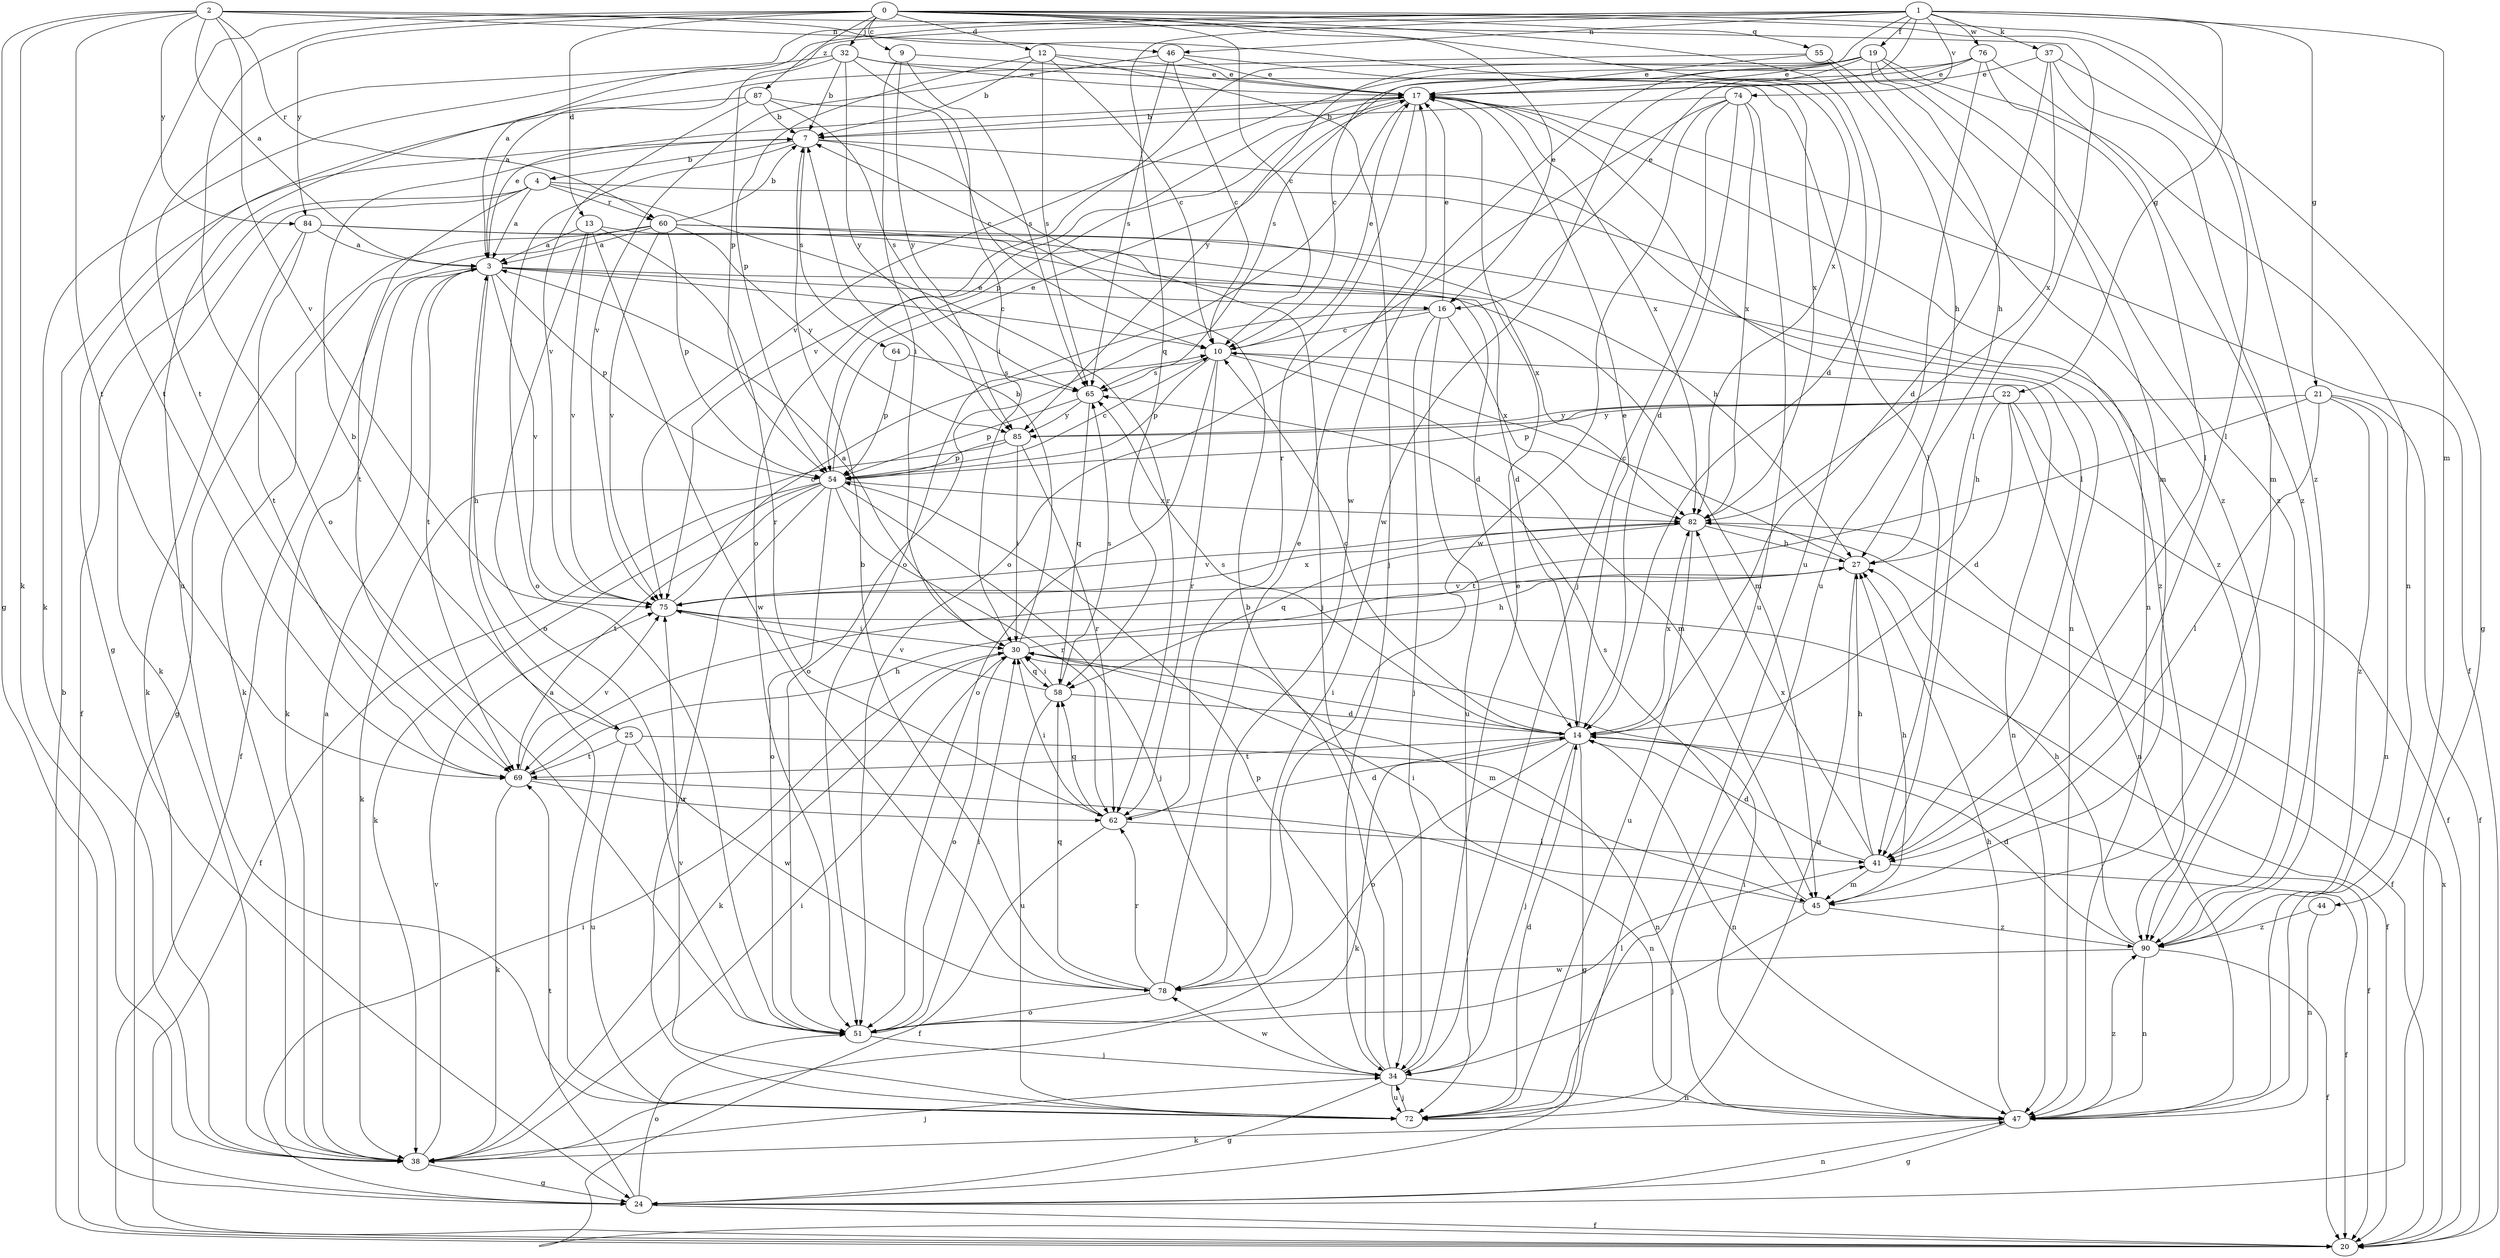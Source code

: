 strict digraph  {
0;
1;
2;
3;
4;
7;
9;
10;
12;
13;
14;
16;
17;
19;
20;
21;
22;
24;
25;
27;
30;
32;
34;
37;
38;
41;
44;
45;
46;
47;
51;
54;
55;
58;
60;
62;
64;
65;
69;
72;
74;
75;
76;
78;
82;
84;
85;
87;
90;
0 -> 9  [label=c];
0 -> 10  [label=c];
0 -> 12  [label=d];
0 -> 13  [label=d];
0 -> 14  [label=d];
0 -> 16  [label=e];
0 -> 32  [label=j];
0 -> 41  [label=l];
0 -> 51  [label=o];
0 -> 55  [label=q];
0 -> 69  [label=t];
0 -> 72  [label=u];
0 -> 84  [label=y];
0 -> 87  [label=z];
0 -> 90  [label=z];
1 -> 3  [label=a];
1 -> 16  [label=e];
1 -> 19  [label=f];
1 -> 21  [label=g];
1 -> 22  [label=g];
1 -> 37  [label=k];
1 -> 44  [label=m];
1 -> 46  [label=n];
1 -> 54  [label=p];
1 -> 58  [label=q];
1 -> 69  [label=t];
1 -> 74  [label=v];
1 -> 76  [label=w];
1 -> 78  [label=w];
2 -> 3  [label=a];
2 -> 24  [label=g];
2 -> 38  [label=k];
2 -> 41  [label=l];
2 -> 46  [label=n];
2 -> 60  [label=r];
2 -> 69  [label=t];
2 -> 75  [label=v];
2 -> 82  [label=x];
2 -> 84  [label=y];
3 -> 10  [label=c];
3 -> 16  [label=e];
3 -> 17  [label=e];
3 -> 20  [label=f];
3 -> 25  [label=h];
3 -> 38  [label=k];
3 -> 45  [label=m];
3 -> 54  [label=p];
3 -> 69  [label=t];
3 -> 75  [label=v];
4 -> 3  [label=a];
4 -> 20  [label=f];
4 -> 38  [label=k];
4 -> 60  [label=r];
4 -> 62  [label=r];
4 -> 69  [label=t];
4 -> 90  [label=z];
7 -> 4  [label=b];
7 -> 34  [label=j];
7 -> 47  [label=n];
7 -> 51  [label=o];
7 -> 64  [label=s];
9 -> 17  [label=e];
9 -> 30  [label=i];
9 -> 65  [label=s];
9 -> 85  [label=y];
10 -> 17  [label=e];
10 -> 45  [label=m];
10 -> 47  [label=n];
10 -> 51  [label=o];
10 -> 54  [label=p];
10 -> 62  [label=r];
10 -> 65  [label=s];
12 -> 7  [label=b];
12 -> 10  [label=c];
12 -> 17  [label=e];
12 -> 34  [label=j];
12 -> 54  [label=p];
12 -> 65  [label=s];
13 -> 3  [label=a];
13 -> 14  [label=d];
13 -> 51  [label=o];
13 -> 62  [label=r];
13 -> 75  [label=v];
13 -> 78  [label=w];
14 -> 10  [label=c];
14 -> 17  [label=e];
14 -> 20  [label=f];
14 -> 24  [label=g];
14 -> 30  [label=i];
14 -> 34  [label=j];
14 -> 38  [label=k];
14 -> 47  [label=n];
14 -> 51  [label=o];
14 -> 65  [label=s];
14 -> 69  [label=t];
14 -> 82  [label=x];
16 -> 10  [label=c];
16 -> 17  [label=e];
16 -> 34  [label=j];
16 -> 51  [label=o];
16 -> 72  [label=u];
16 -> 82  [label=x];
17 -> 7  [label=b];
17 -> 20  [label=f];
17 -> 41  [label=l];
17 -> 47  [label=n];
17 -> 51  [label=o];
17 -> 54  [label=p];
17 -> 62  [label=r];
17 -> 75  [label=v];
17 -> 82  [label=x];
19 -> 10  [label=c];
19 -> 17  [label=e];
19 -> 27  [label=h];
19 -> 45  [label=m];
19 -> 47  [label=n];
19 -> 51  [label=o];
19 -> 78  [label=w];
19 -> 85  [label=y];
19 -> 90  [label=z];
20 -> 7  [label=b];
20 -> 82  [label=x];
21 -> 20  [label=f];
21 -> 41  [label=l];
21 -> 47  [label=n];
21 -> 69  [label=t];
21 -> 85  [label=y];
21 -> 90  [label=z];
22 -> 14  [label=d];
22 -> 20  [label=f];
22 -> 27  [label=h];
22 -> 47  [label=n];
22 -> 54  [label=p];
22 -> 85  [label=y];
24 -> 20  [label=f];
24 -> 30  [label=i];
24 -> 47  [label=n];
24 -> 51  [label=o];
24 -> 69  [label=t];
25 -> 7  [label=b];
25 -> 47  [label=n];
25 -> 69  [label=t];
25 -> 72  [label=u];
25 -> 78  [label=w];
27 -> 10  [label=c];
27 -> 72  [label=u];
27 -> 75  [label=v];
30 -> 3  [label=a];
30 -> 7  [label=b];
30 -> 27  [label=h];
30 -> 38  [label=k];
30 -> 45  [label=m];
30 -> 51  [label=o];
30 -> 58  [label=q];
32 -> 7  [label=b];
32 -> 17  [label=e];
32 -> 30  [label=i];
32 -> 38  [label=k];
32 -> 41  [label=l];
32 -> 72  [label=u];
32 -> 85  [label=y];
34 -> 7  [label=b];
34 -> 17  [label=e];
34 -> 24  [label=g];
34 -> 47  [label=n];
34 -> 54  [label=p];
34 -> 72  [label=u];
34 -> 78  [label=w];
37 -> 14  [label=d];
37 -> 17  [label=e];
37 -> 24  [label=g];
37 -> 45  [label=m];
37 -> 82  [label=x];
38 -> 3  [label=a];
38 -> 24  [label=g];
38 -> 30  [label=i];
38 -> 34  [label=j];
38 -> 75  [label=v];
41 -> 14  [label=d];
41 -> 20  [label=f];
41 -> 27  [label=h];
41 -> 45  [label=m];
41 -> 82  [label=x];
44 -> 47  [label=n];
44 -> 90  [label=z];
45 -> 27  [label=h];
45 -> 30  [label=i];
45 -> 34  [label=j];
45 -> 65  [label=s];
45 -> 90  [label=z];
46 -> 10  [label=c];
46 -> 17  [label=e];
46 -> 65  [label=s];
46 -> 75  [label=v];
46 -> 82  [label=x];
47 -> 24  [label=g];
47 -> 27  [label=h];
47 -> 30  [label=i];
47 -> 38  [label=k];
47 -> 90  [label=z];
51 -> 30  [label=i];
51 -> 34  [label=j];
51 -> 41  [label=l];
54 -> 10  [label=c];
54 -> 17  [label=e];
54 -> 20  [label=f];
54 -> 34  [label=j];
54 -> 38  [label=k];
54 -> 51  [label=o];
54 -> 62  [label=r];
54 -> 69  [label=t];
54 -> 72  [label=u];
54 -> 82  [label=x];
55 -> 3  [label=a];
55 -> 17  [label=e];
55 -> 27  [label=h];
55 -> 90  [label=z];
58 -> 14  [label=d];
58 -> 30  [label=i];
58 -> 65  [label=s];
58 -> 72  [label=u];
58 -> 75  [label=v];
60 -> 3  [label=a];
60 -> 7  [label=b];
60 -> 24  [label=g];
60 -> 27  [label=h];
60 -> 38  [label=k];
60 -> 54  [label=p];
60 -> 75  [label=v];
60 -> 82  [label=x];
60 -> 85  [label=y];
62 -> 14  [label=d];
62 -> 20  [label=f];
62 -> 30  [label=i];
62 -> 41  [label=l];
62 -> 58  [label=q];
64 -> 54  [label=p];
64 -> 65  [label=s];
65 -> 54  [label=p];
65 -> 58  [label=q];
65 -> 85  [label=y];
69 -> 27  [label=h];
69 -> 38  [label=k];
69 -> 47  [label=n];
69 -> 62  [label=r];
69 -> 75  [label=v];
72 -> 3  [label=a];
72 -> 14  [label=d];
72 -> 34  [label=j];
72 -> 75  [label=v];
74 -> 7  [label=b];
74 -> 14  [label=d];
74 -> 34  [label=j];
74 -> 51  [label=o];
74 -> 72  [label=u];
74 -> 78  [label=w];
74 -> 82  [label=x];
75 -> 10  [label=c];
75 -> 20  [label=f];
75 -> 30  [label=i];
75 -> 82  [label=x];
76 -> 17  [label=e];
76 -> 41  [label=l];
76 -> 65  [label=s];
76 -> 72  [label=u];
76 -> 75  [label=v];
76 -> 90  [label=z];
78 -> 7  [label=b];
78 -> 17  [label=e];
78 -> 51  [label=o];
78 -> 58  [label=q];
78 -> 62  [label=r];
82 -> 20  [label=f];
82 -> 27  [label=h];
82 -> 58  [label=q];
82 -> 72  [label=u];
82 -> 75  [label=v];
84 -> 3  [label=a];
84 -> 14  [label=d];
84 -> 38  [label=k];
84 -> 69  [label=t];
84 -> 90  [label=z];
85 -> 30  [label=i];
85 -> 38  [label=k];
85 -> 54  [label=p];
85 -> 62  [label=r];
87 -> 7  [label=b];
87 -> 10  [label=c];
87 -> 24  [label=g];
87 -> 65  [label=s];
87 -> 75  [label=v];
90 -> 14  [label=d];
90 -> 20  [label=f];
90 -> 27  [label=h];
90 -> 47  [label=n];
90 -> 78  [label=w];
}
